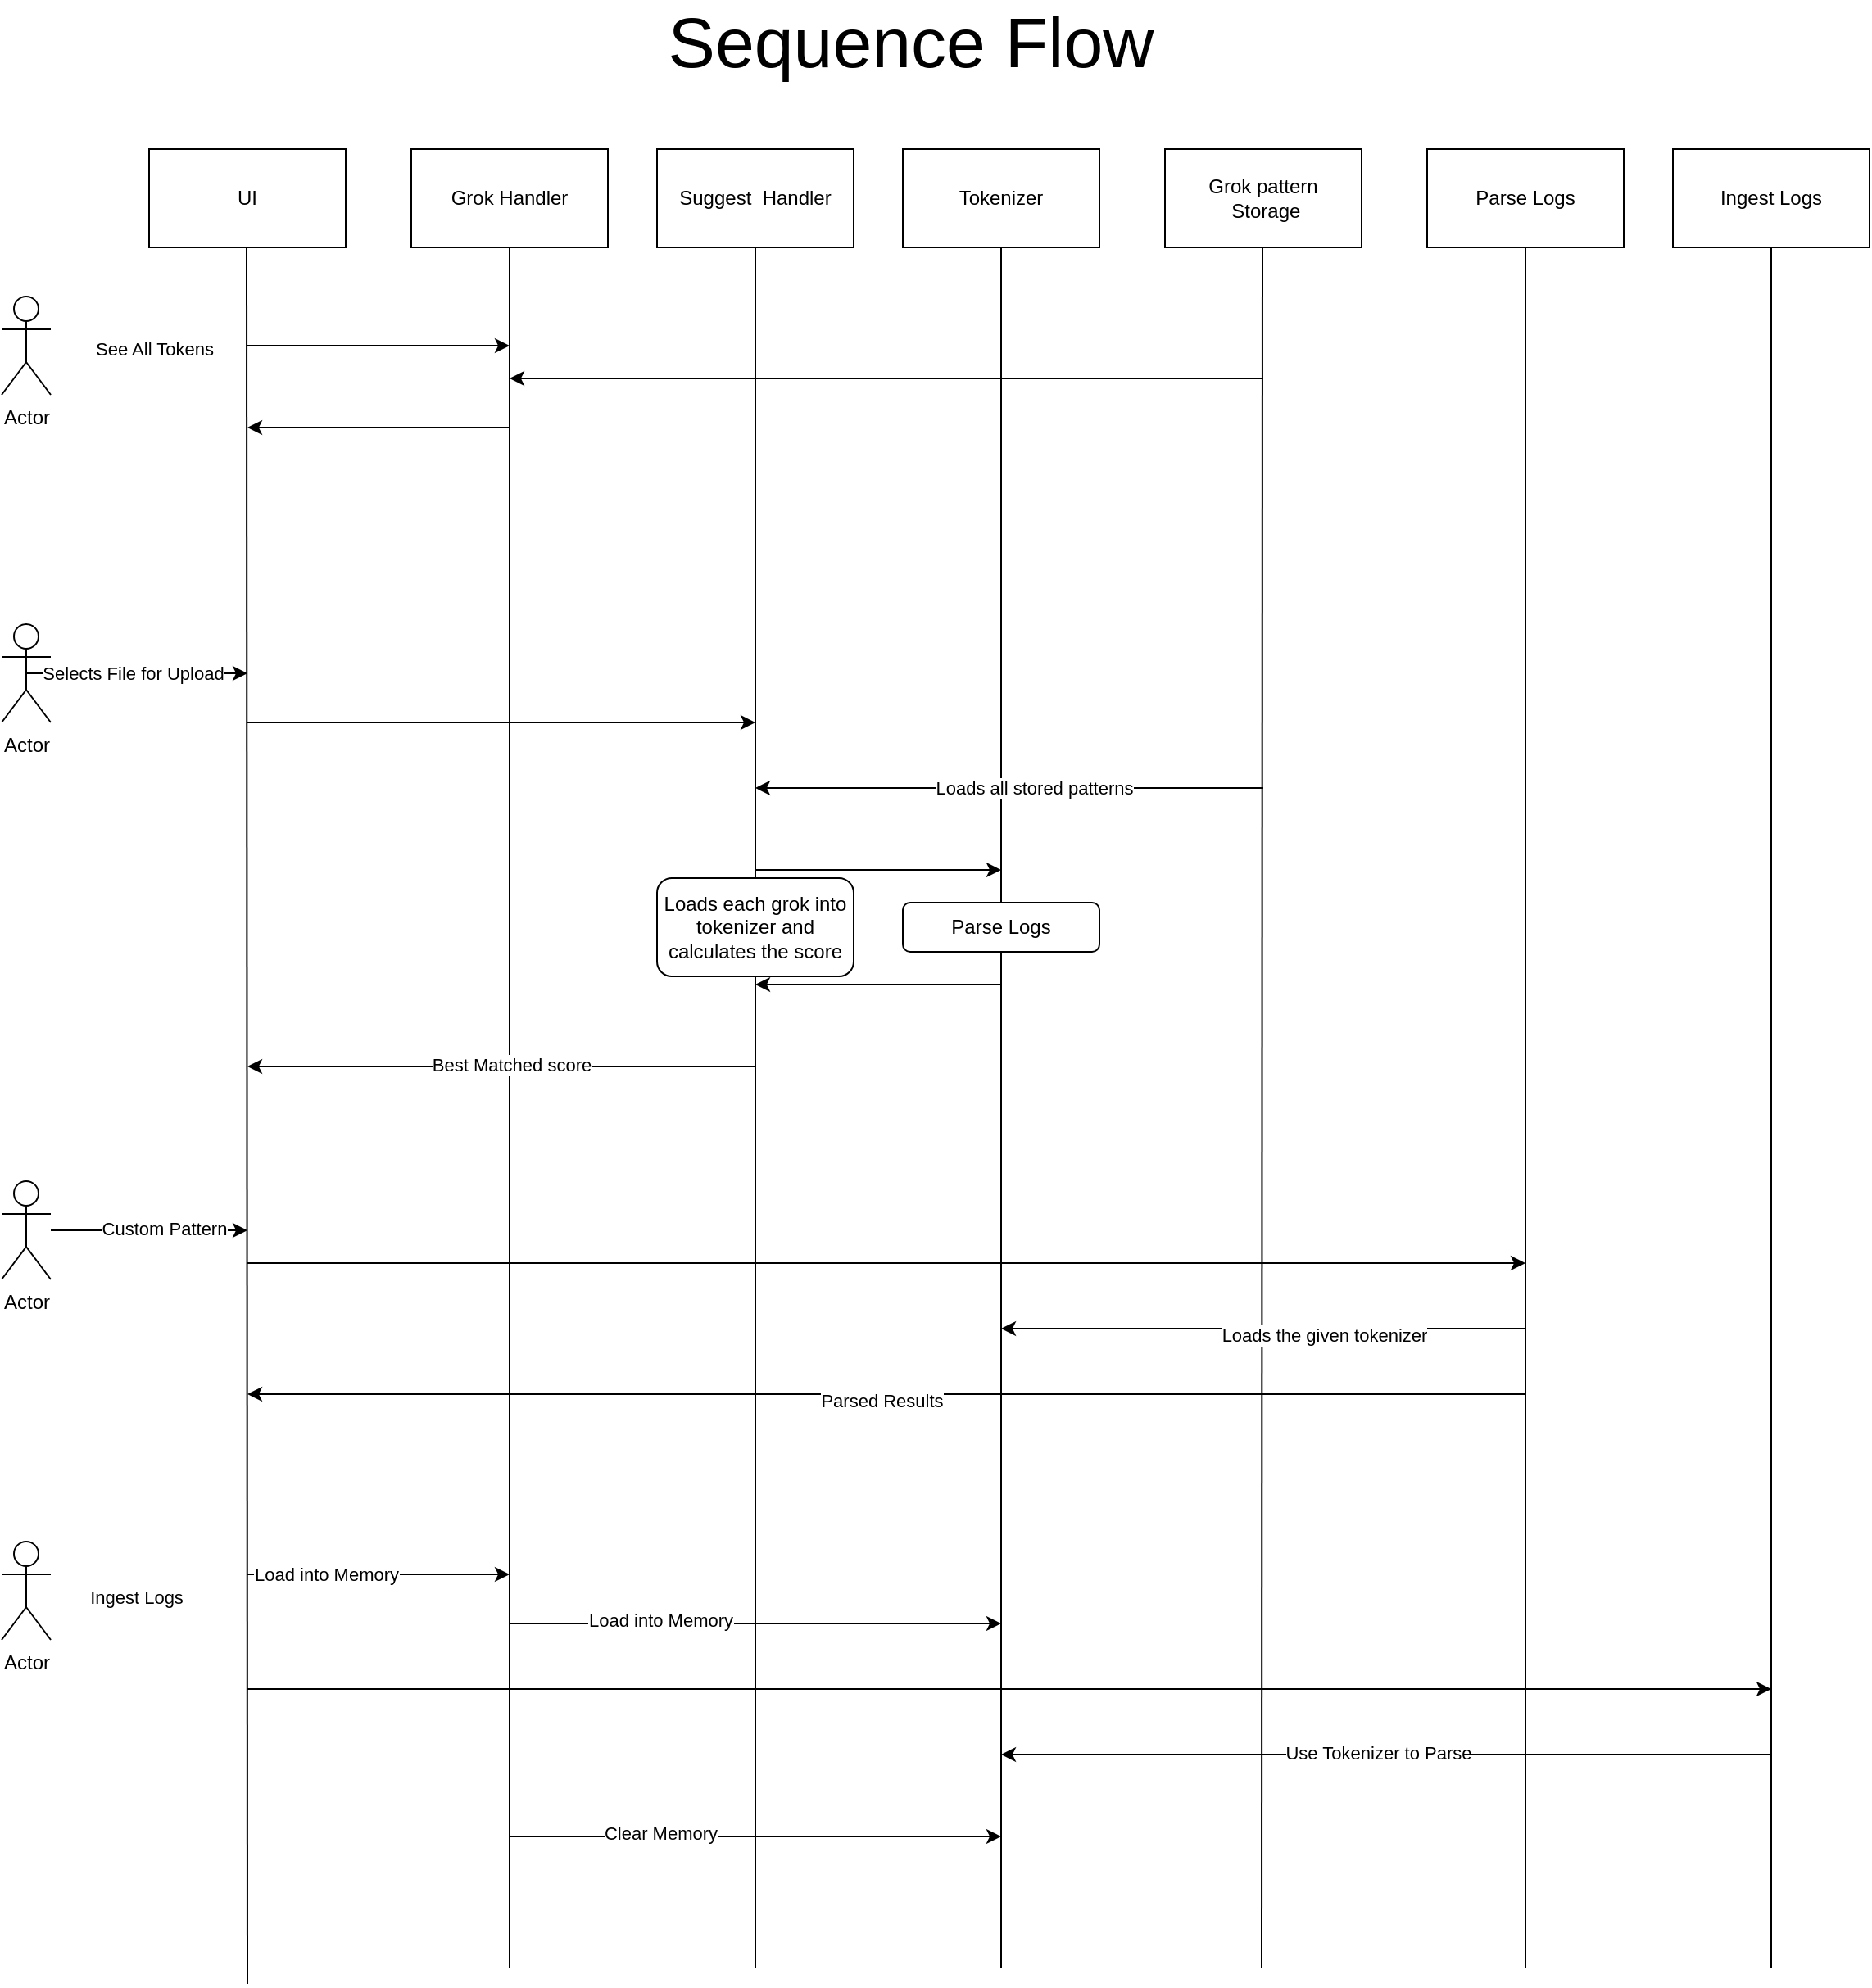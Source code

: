 <mxfile>
    <diagram id="6sEuz96bgduprW6UiPZu" name="Page-1">
        <mxGraphModel dx="1379" dy="1406" grid="1" gridSize="10" guides="1" tooltips="1" connect="1" arrows="1" fold="1" page="1" pageScale="1" pageWidth="850" pageHeight="1100" math="0" shadow="0">
            <root>
                <mxCell id="0"/>
                <mxCell id="1" parent="0"/>
                <mxCell id="2" value="UI" style="rounded=0;whiteSpace=wrap;html=1;" parent="1" vertex="1">
                    <mxGeometry x="150" y="130" width="120" height="60" as="geometry"/>
                </mxCell>
                <mxCell id="3" value="Grok Handler" style="rounded=0;whiteSpace=wrap;html=1;" parent="1" vertex="1">
                    <mxGeometry x="310" y="130" width="120" height="60" as="geometry"/>
                </mxCell>
                <mxCell id="4" value="Tokenizer" style="rounded=0;whiteSpace=wrap;html=1;" parent="1" vertex="1">
                    <mxGeometry x="610" y="130" width="120" height="60" as="geometry"/>
                </mxCell>
                <mxCell id="5" value="Grok pattern&lt;div&gt;&amp;nbsp;Storage&lt;/div&gt;" style="rounded=0;whiteSpace=wrap;html=1;" parent="1" vertex="1">
                    <mxGeometry x="770" y="130" width="120" height="60" as="geometry"/>
                </mxCell>
                <mxCell id="6" value="Parse Logs" style="rounded=0;whiteSpace=wrap;html=1;" parent="1" vertex="1">
                    <mxGeometry x="930" y="130" width="120" height="60" as="geometry"/>
                </mxCell>
                <mxCell id="7" value="" style="endArrow=none;html=1;entryX=0.5;entryY=1;entryDx=0;entryDy=0;" parent="1" target="3" edge="1">
                    <mxGeometry width="50" height="50" relative="1" as="geometry">
                        <mxPoint x="370" y="1240" as="sourcePoint"/>
                        <mxPoint x="540" y="320" as="targetPoint"/>
                    </mxGeometry>
                </mxCell>
                <mxCell id="8" value="" style="endArrow=none;html=1;entryX=0.5;entryY=1;entryDx=0;entryDy=0;" parent="1" edge="1">
                    <mxGeometry width="50" height="50" relative="1" as="geometry">
                        <mxPoint x="670" y="1240" as="sourcePoint"/>
                        <mxPoint x="670" y="190" as="targetPoint"/>
                    </mxGeometry>
                </mxCell>
                <mxCell id="9" value="" style="endArrow=none;html=1;entryX=0.5;entryY=1;entryDx=0;entryDy=0;" parent="1" edge="1">
                    <mxGeometry width="50" height="50" relative="1" as="geometry">
                        <mxPoint x="829" y="1240" as="sourcePoint"/>
                        <mxPoint x="829.5" y="190" as="targetPoint"/>
                    </mxGeometry>
                </mxCell>
                <mxCell id="10" value="" style="endArrow=none;html=1;entryX=0.5;entryY=1;entryDx=0;entryDy=0;" parent="1" edge="1">
                    <mxGeometry width="50" height="50" relative="1" as="geometry">
                        <mxPoint x="210" y="1250" as="sourcePoint"/>
                        <mxPoint x="209.5" y="190" as="targetPoint"/>
                    </mxGeometry>
                </mxCell>
                <mxCell id="11" value="" style="endArrow=none;html=1;entryX=0.5;entryY=1;entryDx=0;entryDy=0;" parent="1" edge="1">
                    <mxGeometry width="50" height="50" relative="1" as="geometry">
                        <mxPoint x="990" y="1240" as="sourcePoint"/>
                        <mxPoint x="990" y="190" as="targetPoint"/>
                    </mxGeometry>
                </mxCell>
                <mxCell id="13" style="edgeStyle=none;html=1;exitX=0.5;exitY=0.5;exitDx=0;exitDy=0;exitPerimeter=0;" parent="1" source="12" edge="1">
                    <mxGeometry relative="1" as="geometry">
                        <mxPoint x="210" y="450" as="targetPoint"/>
                    </mxGeometry>
                </mxCell>
                <mxCell id="14" value="Selects File for Upload" style="edgeLabel;html=1;align=center;verticalAlign=middle;resizable=0;points=[];" parent="13" vertex="1" connectable="0">
                    <mxGeometry x="-0.33" relative="1" as="geometry">
                        <mxPoint x="20" as="offset"/>
                    </mxGeometry>
                </mxCell>
                <mxCell id="12" value="Actor" style="shape=umlActor;verticalLabelPosition=bottom;verticalAlign=top;html=1;outlineConnect=0;" parent="1" vertex="1">
                    <mxGeometry x="60" y="420" width="30" height="60" as="geometry"/>
                </mxCell>
                <mxCell id="15" value="Suggest&amp;nbsp; Handler" style="rounded=0;whiteSpace=wrap;html=1;" parent="1" vertex="1">
                    <mxGeometry x="460" y="130" width="120" height="60" as="geometry"/>
                </mxCell>
                <mxCell id="16" value="" style="endArrow=none;html=1;entryX=0.5;entryY=1;entryDx=0;entryDy=0;" parent="1" target="15" edge="1">
                    <mxGeometry width="50" height="50" relative="1" as="geometry">
                        <mxPoint x="520" y="1240" as="sourcePoint"/>
                        <mxPoint x="690" y="320" as="targetPoint"/>
                    </mxGeometry>
                </mxCell>
                <mxCell id="17" value="" style="endArrow=classic;html=1;" parent="1" edge="1">
                    <mxGeometry width="50" height="50" relative="1" as="geometry">
                        <mxPoint x="210" y="480" as="sourcePoint"/>
                        <mxPoint x="520" y="480" as="targetPoint"/>
                    </mxGeometry>
                </mxCell>
                <mxCell id="18" value="" style="endArrow=classic;html=1;" parent="1" edge="1">
                    <mxGeometry width="50" height="50" relative="1" as="geometry">
                        <mxPoint x="830" y="520" as="sourcePoint"/>
                        <mxPoint x="520" y="520" as="targetPoint"/>
                    </mxGeometry>
                </mxCell>
                <mxCell id="26" value="Loads all stored patterns" style="edgeLabel;html=1;align=center;verticalAlign=middle;resizable=0;points=[];" parent="18" vertex="1" connectable="0">
                    <mxGeometry x="0.254" relative="1" as="geometry">
                        <mxPoint x="54" as="offset"/>
                    </mxGeometry>
                </mxCell>
                <mxCell id="19" value="" style="endArrow=classic;html=1;" parent="1" edge="1">
                    <mxGeometry width="50" height="50" relative="1" as="geometry">
                        <mxPoint x="520" y="570" as="sourcePoint"/>
                        <mxPoint x="670" y="570" as="targetPoint"/>
                    </mxGeometry>
                </mxCell>
                <mxCell id="21" value="" style="endArrow=none;html=1;entryX=0.5;entryY=1;entryDx=0;entryDy=0;" parent="1" target="20" edge="1">
                    <mxGeometry width="50" height="50" relative="1" as="geometry">
                        <mxPoint x="670" y="780" as="sourcePoint"/>
                        <mxPoint x="670" y="380" as="targetPoint"/>
                    </mxGeometry>
                </mxCell>
                <mxCell id="20" value="Parse Logs" style="rounded=1;whiteSpace=wrap;html=1;" parent="1" vertex="1">
                    <mxGeometry x="610" y="590" width="120" height="30" as="geometry"/>
                </mxCell>
                <mxCell id="22" value="" style="endArrow=classic;html=1;" parent="1" edge="1">
                    <mxGeometry width="50" height="50" relative="1" as="geometry">
                        <mxPoint x="670" y="640" as="sourcePoint"/>
                        <mxPoint x="520" y="640" as="targetPoint"/>
                    </mxGeometry>
                </mxCell>
                <mxCell id="23" value="Loads each grok into tokenizer and calculates the score" style="rounded=1;whiteSpace=wrap;html=1;" parent="1" vertex="1">
                    <mxGeometry x="460" y="575" width="120" height="60" as="geometry"/>
                </mxCell>
                <mxCell id="24" value="" style="endArrow=classic;html=1;" parent="1" edge="1">
                    <mxGeometry width="50" height="50" relative="1" as="geometry">
                        <mxPoint x="520" y="690" as="sourcePoint"/>
                        <mxPoint x="210" y="690" as="targetPoint"/>
                    </mxGeometry>
                </mxCell>
                <mxCell id="27" value="Best Matched score" style="edgeLabel;html=1;align=center;verticalAlign=middle;resizable=0;points=[];" parent="24" vertex="1" connectable="0">
                    <mxGeometry x="0.262" y="-1" relative="1" as="geometry">
                        <mxPoint x="46" as="offset"/>
                    </mxGeometry>
                </mxCell>
                <mxCell id="25" value="Sequence Flow" style="text;html=1;align=center;verticalAlign=middle;whiteSpace=wrap;rounded=0;fontSize=43;" parent="1" vertex="1">
                    <mxGeometry x="400" y="50" width="430" height="30" as="geometry"/>
                </mxCell>
                <mxCell id="28" value="See All Tokens" style="edgeLabel;html=1;align=center;verticalAlign=middle;resizable=0;points=[];" parent="1" vertex="1" connectable="0">
                    <mxGeometry x="140.455" y="250" as="geometry">
                        <mxPoint x="12" y="2" as="offset"/>
                    </mxGeometry>
                </mxCell>
                <mxCell id="29" value="Actor" style="shape=umlActor;verticalLabelPosition=bottom;verticalAlign=top;html=1;outlineConnect=0;" parent="1" vertex="1">
                    <mxGeometry x="60" y="220" width="30" height="60" as="geometry"/>
                </mxCell>
                <mxCell id="30" value="" style="endArrow=classic;html=1;" parent="1" edge="1">
                    <mxGeometry width="50" height="50" relative="1" as="geometry">
                        <mxPoint x="210" y="250" as="sourcePoint"/>
                        <mxPoint x="370" y="250" as="targetPoint"/>
                    </mxGeometry>
                </mxCell>
                <mxCell id="31" value="" style="endArrow=classic;html=1;" parent="1" edge="1">
                    <mxGeometry width="50" height="50" relative="1" as="geometry">
                        <mxPoint x="830" y="270" as="sourcePoint"/>
                        <mxPoint x="370" y="270" as="targetPoint"/>
                    </mxGeometry>
                </mxCell>
                <mxCell id="32" value="" style="endArrow=classic;html=1;" parent="1" edge="1">
                    <mxGeometry width="50" height="50" relative="1" as="geometry">
                        <mxPoint x="370" y="300" as="sourcePoint"/>
                        <mxPoint x="210" y="300" as="targetPoint"/>
                    </mxGeometry>
                </mxCell>
                <mxCell id="36" style="edgeStyle=none;html=1;" parent="1" source="33" edge="1">
                    <mxGeometry relative="1" as="geometry">
                        <mxPoint x="210" y="790" as="targetPoint"/>
                    </mxGeometry>
                </mxCell>
                <mxCell id="37" value="Custom Pattern" style="edgeLabel;html=1;align=center;verticalAlign=middle;resizable=0;points=[];" parent="36" vertex="1" connectable="0">
                    <mxGeometry x="0.139" y="1" relative="1" as="geometry">
                        <mxPoint as="offset"/>
                    </mxGeometry>
                </mxCell>
                <mxCell id="33" value="Actor" style="shape=umlActor;verticalLabelPosition=bottom;verticalAlign=top;html=1;outlineConnect=0;" parent="1" vertex="1">
                    <mxGeometry x="60" y="760" width="30" height="60" as="geometry"/>
                </mxCell>
                <mxCell id="38" value="" style="endArrow=classic;html=1;" parent="1" edge="1">
                    <mxGeometry width="50" height="50" relative="1" as="geometry">
                        <mxPoint x="210" y="810" as="sourcePoint"/>
                        <mxPoint x="990" y="810" as="targetPoint"/>
                    </mxGeometry>
                </mxCell>
                <mxCell id="39" value="" style="endArrow=classic;html=1;" parent="1" edge="1">
                    <mxGeometry width="50" height="50" relative="1" as="geometry">
                        <mxPoint x="990" y="850" as="sourcePoint"/>
                        <mxPoint x="670" y="850" as="targetPoint"/>
                    </mxGeometry>
                </mxCell>
                <mxCell id="42" value="Loads the given tokenizer" style="edgeLabel;html=1;align=center;verticalAlign=middle;resizable=0;points=[];" parent="39" vertex="1" connectable="0">
                    <mxGeometry x="-0.236" y="4" relative="1" as="geometry">
                        <mxPoint x="-1" as="offset"/>
                    </mxGeometry>
                </mxCell>
                <mxCell id="41" value="" style="endArrow=classic;html=1;" parent="1" edge="1">
                    <mxGeometry width="50" height="50" relative="1" as="geometry">
                        <mxPoint x="990" y="890" as="sourcePoint"/>
                        <mxPoint x="210" y="890" as="targetPoint"/>
                    </mxGeometry>
                </mxCell>
                <mxCell id="43" value="Parsed Results" style="edgeLabel;html=1;align=center;verticalAlign=middle;resizable=0;points=[];" parent="41" vertex="1" connectable="0">
                    <mxGeometry x="0.006" y="4" relative="1" as="geometry">
                        <mxPoint x="-1" as="offset"/>
                    </mxGeometry>
                </mxCell>
                <mxCell id="44" value="Ingest Logs" style="edgeLabel;html=1;align=center;verticalAlign=middle;resizable=0;points=[];" parent="1" vertex="1" connectable="0">
                    <mxGeometry x="130.001" y="1010" as="geometry">
                        <mxPoint x="12" y="4" as="offset"/>
                    </mxGeometry>
                </mxCell>
                <mxCell id="45" value="Actor" style="shape=umlActor;verticalLabelPosition=bottom;verticalAlign=top;html=1;outlineConnect=0;" parent="1" vertex="1">
                    <mxGeometry x="60" y="980" width="30" height="60" as="geometry"/>
                </mxCell>
                <mxCell id="46" value="" style="endArrow=classic;html=1;" parent="1" edge="1">
                    <mxGeometry width="50" height="50" relative="1" as="geometry">
                        <mxPoint x="210" y="1000" as="sourcePoint"/>
                        <mxPoint x="370" y="1000" as="targetPoint"/>
                    </mxGeometry>
                </mxCell>
                <mxCell id="48" value="Load into Memory" style="edgeLabel;html=1;align=center;verticalAlign=middle;resizable=0;points=[];" parent="46" vertex="1" connectable="0">
                    <mxGeometry x="-0.409" relative="1" as="geometry">
                        <mxPoint as="offset"/>
                    </mxGeometry>
                </mxCell>
                <mxCell id="47" value="" style="endArrow=classic;html=1;" parent="1" edge="1">
                    <mxGeometry width="50" height="50" relative="1" as="geometry">
                        <mxPoint x="370" y="1030" as="sourcePoint"/>
                        <mxPoint x="670" y="1030" as="targetPoint"/>
                    </mxGeometry>
                </mxCell>
                <mxCell id="49" value="Load into Memory" style="edgeLabel;html=1;align=center;verticalAlign=middle;resizable=0;points=[];" parent="47" vertex="1" connectable="0">
                    <mxGeometry x="-0.389" y="2" relative="1" as="geometry">
                        <mxPoint as="offset"/>
                    </mxGeometry>
                </mxCell>
                <mxCell id="50" value="Ingest Logs" style="rounded=0;whiteSpace=wrap;html=1;" parent="1" vertex="1">
                    <mxGeometry x="1080" y="130" width="120" height="60" as="geometry"/>
                </mxCell>
                <mxCell id="51" value="" style="endArrow=none;html=1;entryX=0.5;entryY=1;entryDx=0;entryDy=0;" parent="1" edge="1">
                    <mxGeometry width="50" height="50" relative="1" as="geometry">
                        <mxPoint x="1140" y="1240" as="sourcePoint"/>
                        <mxPoint x="1140" y="190" as="targetPoint"/>
                    </mxGeometry>
                </mxCell>
                <mxCell id="52" value="" style="endArrow=classic;html=1;" parent="1" edge="1">
                    <mxGeometry width="50" height="50" relative="1" as="geometry">
                        <mxPoint x="210" y="1070" as="sourcePoint"/>
                        <mxPoint x="1140" y="1070" as="targetPoint"/>
                    </mxGeometry>
                </mxCell>
                <mxCell id="53" value="" style="endArrow=classic;html=1;" parent="1" edge="1">
                    <mxGeometry width="50" height="50" relative="1" as="geometry">
                        <mxPoint x="1140" y="1110" as="sourcePoint"/>
                        <mxPoint x="670" y="1110" as="targetPoint"/>
                    </mxGeometry>
                </mxCell>
                <mxCell id="54" value="Use Tokenizer to Parse" style="edgeLabel;html=1;align=center;verticalAlign=middle;resizable=0;points=[];" parent="53" vertex="1" connectable="0">
                    <mxGeometry x="0.023" y="-1" relative="1" as="geometry">
                        <mxPoint as="offset"/>
                    </mxGeometry>
                </mxCell>
                <mxCell id="55" value="" style="endArrow=classic;html=1;" parent="1" edge="1">
                    <mxGeometry width="50" height="50" relative="1" as="geometry">
                        <mxPoint x="370" y="1160" as="sourcePoint"/>
                        <mxPoint x="670" y="1160" as="targetPoint"/>
                    </mxGeometry>
                </mxCell>
                <mxCell id="56" value="Clear Memory" style="edgeLabel;html=1;align=center;verticalAlign=middle;resizable=0;points=[];" parent="55" vertex="1" connectable="0">
                    <mxGeometry x="-0.389" y="2" relative="1" as="geometry">
                        <mxPoint as="offset"/>
                    </mxGeometry>
                </mxCell>
            </root>
        </mxGraphModel>
    </diagram>
</mxfile>